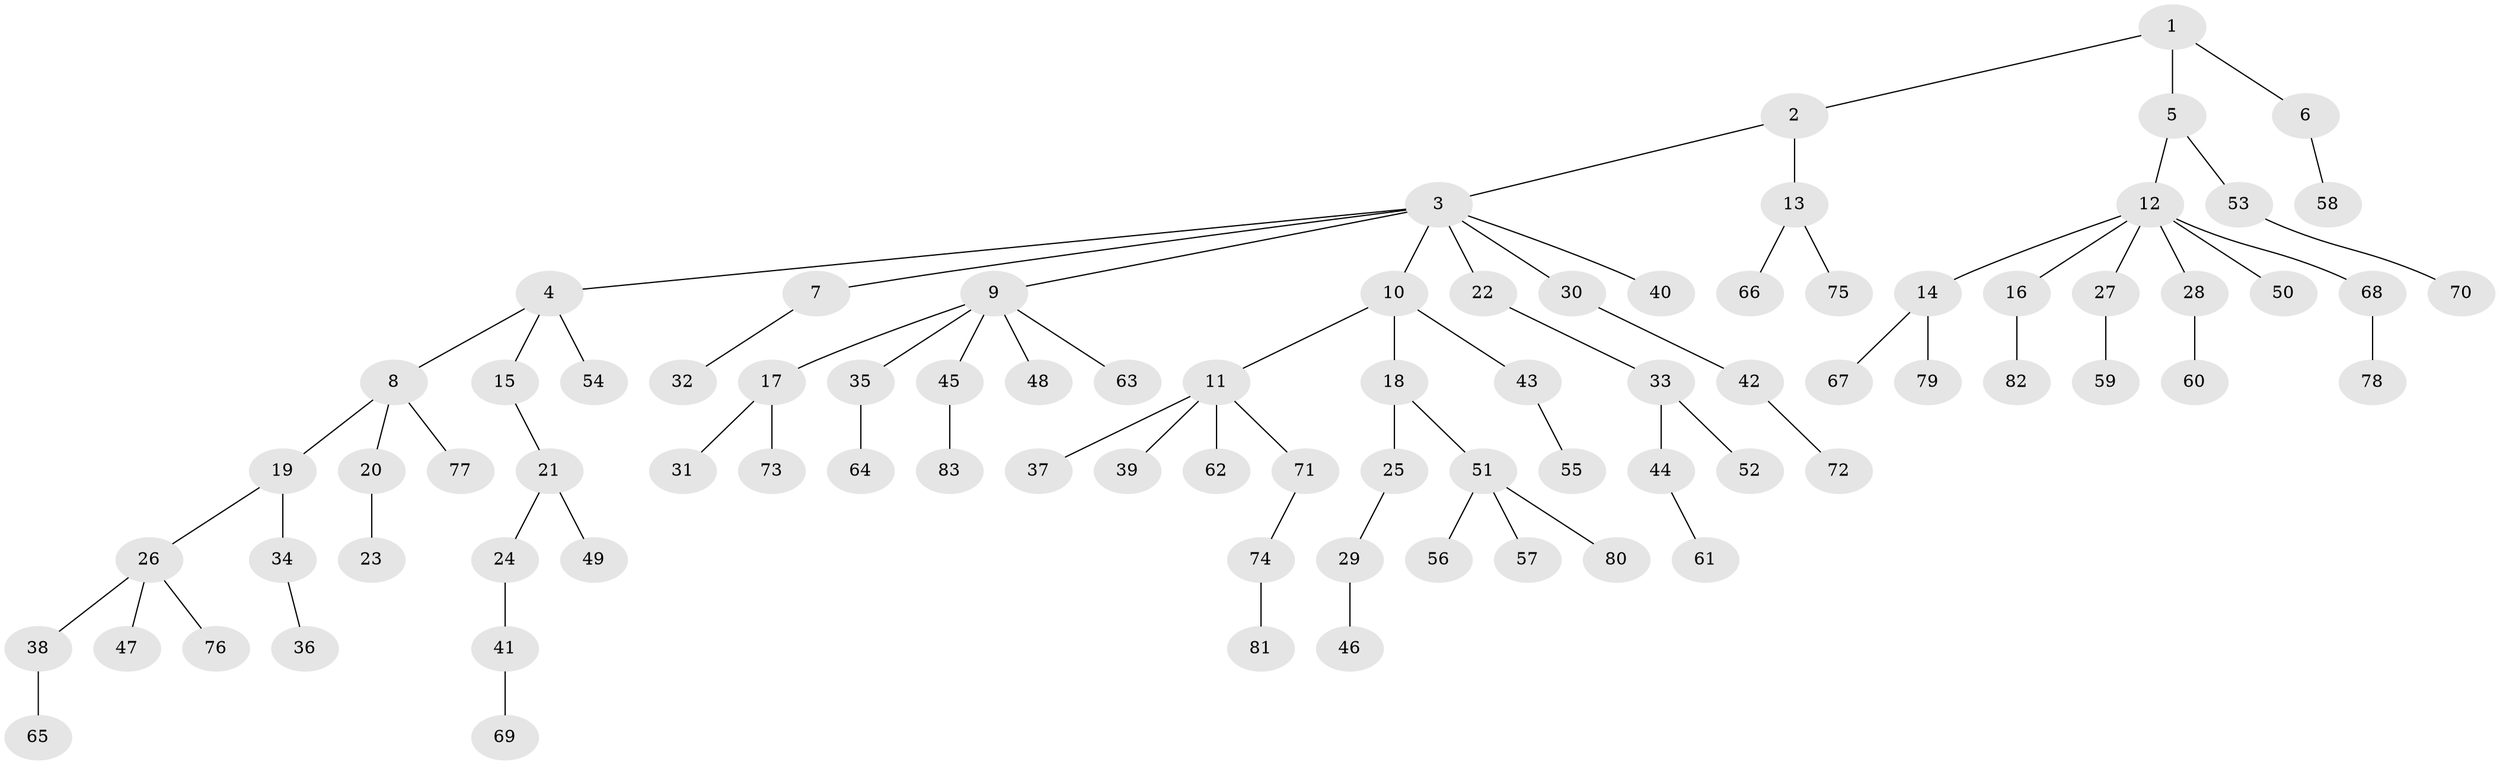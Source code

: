 // Generated by graph-tools (version 1.1) at 2025/11/02/27/25 16:11:29]
// undirected, 83 vertices, 82 edges
graph export_dot {
graph [start="1"]
  node [color=gray90,style=filled];
  1;
  2;
  3;
  4;
  5;
  6;
  7;
  8;
  9;
  10;
  11;
  12;
  13;
  14;
  15;
  16;
  17;
  18;
  19;
  20;
  21;
  22;
  23;
  24;
  25;
  26;
  27;
  28;
  29;
  30;
  31;
  32;
  33;
  34;
  35;
  36;
  37;
  38;
  39;
  40;
  41;
  42;
  43;
  44;
  45;
  46;
  47;
  48;
  49;
  50;
  51;
  52;
  53;
  54;
  55;
  56;
  57;
  58;
  59;
  60;
  61;
  62;
  63;
  64;
  65;
  66;
  67;
  68;
  69;
  70;
  71;
  72;
  73;
  74;
  75;
  76;
  77;
  78;
  79;
  80;
  81;
  82;
  83;
  1 -- 2;
  1 -- 5;
  1 -- 6;
  2 -- 3;
  2 -- 13;
  3 -- 4;
  3 -- 7;
  3 -- 9;
  3 -- 10;
  3 -- 22;
  3 -- 30;
  3 -- 40;
  4 -- 8;
  4 -- 15;
  4 -- 54;
  5 -- 12;
  5 -- 53;
  6 -- 58;
  7 -- 32;
  8 -- 19;
  8 -- 20;
  8 -- 77;
  9 -- 17;
  9 -- 35;
  9 -- 45;
  9 -- 48;
  9 -- 63;
  10 -- 11;
  10 -- 18;
  10 -- 43;
  11 -- 37;
  11 -- 39;
  11 -- 62;
  11 -- 71;
  12 -- 14;
  12 -- 16;
  12 -- 27;
  12 -- 28;
  12 -- 50;
  12 -- 68;
  13 -- 66;
  13 -- 75;
  14 -- 67;
  14 -- 79;
  15 -- 21;
  16 -- 82;
  17 -- 31;
  17 -- 73;
  18 -- 25;
  18 -- 51;
  19 -- 26;
  19 -- 34;
  20 -- 23;
  21 -- 24;
  21 -- 49;
  22 -- 33;
  24 -- 41;
  25 -- 29;
  26 -- 38;
  26 -- 47;
  26 -- 76;
  27 -- 59;
  28 -- 60;
  29 -- 46;
  30 -- 42;
  33 -- 44;
  33 -- 52;
  34 -- 36;
  35 -- 64;
  38 -- 65;
  41 -- 69;
  42 -- 72;
  43 -- 55;
  44 -- 61;
  45 -- 83;
  51 -- 56;
  51 -- 57;
  51 -- 80;
  53 -- 70;
  68 -- 78;
  71 -- 74;
  74 -- 81;
}
